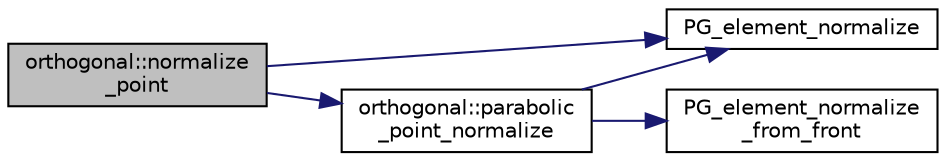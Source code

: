 digraph "orthogonal::normalize_point"
{
  edge [fontname="Helvetica",fontsize="10",labelfontname="Helvetica",labelfontsize="10"];
  node [fontname="Helvetica",fontsize="10",shape=record];
  rankdir="LR";
  Node12496 [label="orthogonal::normalize\l_point",height=0.2,width=0.4,color="black", fillcolor="grey75", style="filled", fontcolor="black"];
  Node12496 -> Node12497 [color="midnightblue",fontsize="10",style="solid",fontname="Helvetica"];
  Node12497 [label="PG_element_normalize",height=0.2,width=0.4,color="black", fillcolor="white", style="filled",URL="$d4/d67/geometry_8h.html#a5a4c3c1158bad6bab0d786c616bd0996"];
  Node12496 -> Node12498 [color="midnightblue",fontsize="10",style="solid",fontname="Helvetica"];
  Node12498 [label="orthogonal::parabolic\l_point_normalize",height=0.2,width=0.4,color="black", fillcolor="white", style="filled",URL="$d7/daa/classorthogonal.html#a2a705e8d2729a3fa15663084d2bb8ab8"];
  Node12498 -> Node12499 [color="midnightblue",fontsize="10",style="solid",fontname="Helvetica"];
  Node12499 [label="PG_element_normalize\l_from_front",height=0.2,width=0.4,color="black", fillcolor="white", style="filled",URL="$d4/d67/geometry_8h.html#af675caf5f9975573455c8d93cb56bf95"];
  Node12498 -> Node12497 [color="midnightblue",fontsize="10",style="solid",fontname="Helvetica"];
}
